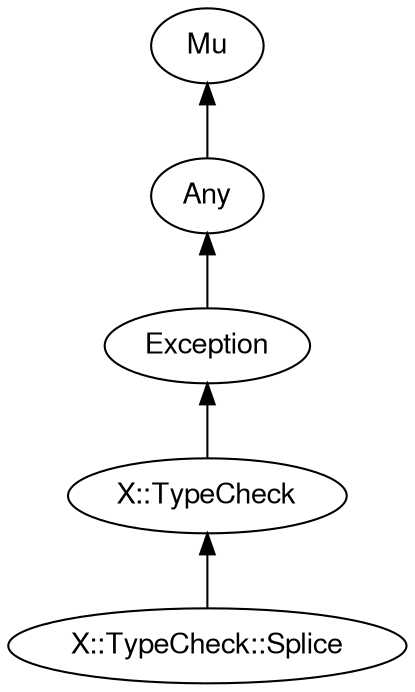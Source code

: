 digraph "perl6-type-graph" {
    rankdir=BT;
    splines=polyline;
    overlap=false; 
    graph [truecolor=true bgcolor="#FFFFFF"];
    // Types
    "X::TypeCheck::Splice" [color="#000000", fontcolor="#000000", href="/type/X::TypeCheck::Splice", fontname="FreeSans"];
    "Mu" [color="#000000", fontcolor="#000000", href="/type/Mu", fontname="FreeSans"];
    "Any" [color="#000000", fontcolor="#000000", href="/type/Any", fontname="FreeSans"];
    "Exception" [color="#000000", fontcolor="#000000", href="/type/Exception", fontname="FreeSans"];
    "X::TypeCheck" [color="#000000", fontcolor="#000000", href="/type/X::TypeCheck", fontname="FreeSans"];

    // Superclasses
    "X::TypeCheck::Splice" -> "X::TypeCheck" [color="#000000"];
    "Any" -> "Mu" [color="#000000"];
    "Exception" -> "Any" [color="#000000"];
    "X::TypeCheck" -> "Exception" [color="#000000"];

    // Roles
}
